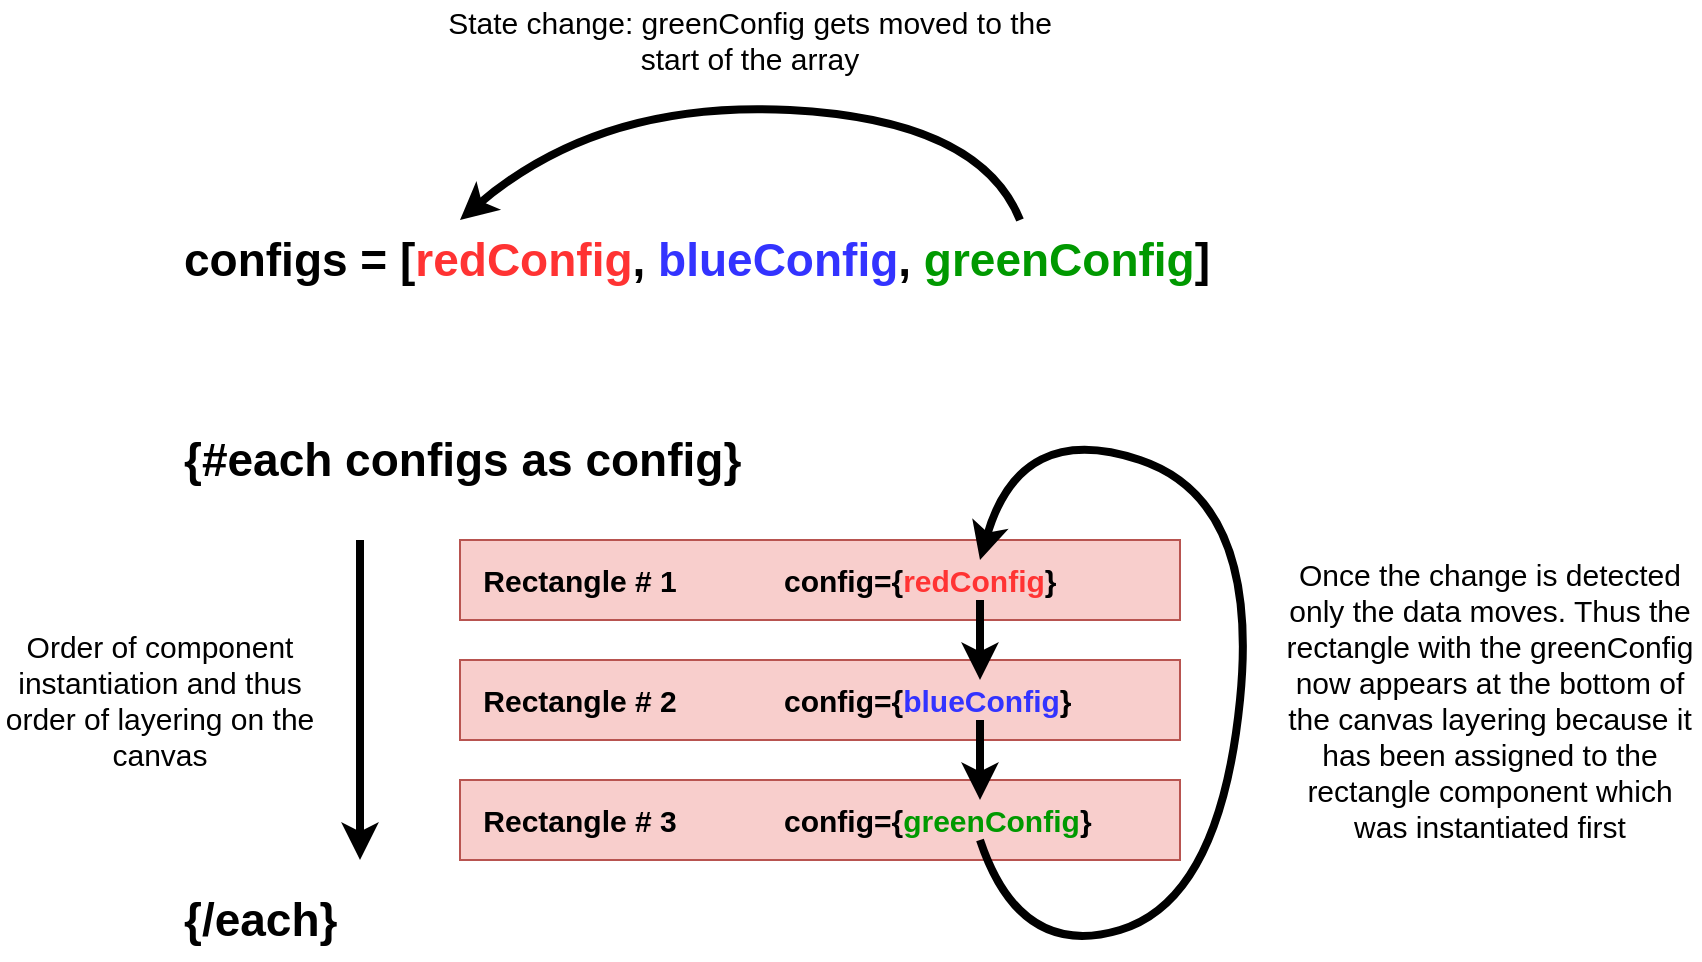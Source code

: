 <mxfile version="15.3.8" type="device"><diagram id="iGa0pMdZtK9TiaZoYT2s" name="Seite-1"><mxGraphModel dx="1278" dy="1136" grid="1" gridSize="10" guides="1" tooltips="1" connect="1" arrows="1" fold="1" page="1" pageScale="1" pageWidth="1654" pageHeight="1169" math="0" shadow="0"><root><mxCell id="0"/><mxCell id="1" parent="0"/><mxCell id="vYt93X9g1koc7m7s7wY3-3" value="" style="group" vertex="1" connectable="0" parent="1"><mxGeometry x="632" y="615" width="390" height="40" as="geometry"/></mxCell><mxCell id="vYt93X9g1koc7m7s7wY3-1" value="" style="rounded=0;whiteSpace=wrap;html=1;fillColor=#f8cecc;strokeColor=#b85450;" vertex="1" parent="vYt93X9g1koc7m7s7wY3-3"><mxGeometry width="360" height="40" as="geometry"/></mxCell><mxCell id="vYt93X9g1koc7m7s7wY3-2" value="&lt;b&gt;&lt;font style=&quot;font-size: 15px&quot;&gt;Rectangle # 1&lt;/font&gt;&lt;/b&gt;" style="text;html=1;strokeColor=none;fillColor=none;align=center;verticalAlign=middle;whiteSpace=wrap;rounded=0;" vertex="1" parent="vYt93X9g1koc7m7s7wY3-3"><mxGeometry y="10" width="120" height="20" as="geometry"/></mxCell><mxCell id="vYt93X9g1koc7m7s7wY3-16" value="&lt;b style=&quot;font-size: 15px&quot;&gt;&lt;font style=&quot;font-size: 15px&quot;&gt;config={&lt;font color=&quot;#ff3333&quot; style=&quot;font-size: 15px&quot;&gt;redConfig&lt;/font&gt;}&lt;/font&gt;&lt;/b&gt;" style="text;html=1;strokeColor=none;fillColor=none;align=left;verticalAlign=middle;whiteSpace=wrap;rounded=0;" vertex="1" parent="vYt93X9g1koc7m7s7wY3-3"><mxGeometry x="160" y="10" width="200" height="20" as="geometry"/></mxCell><mxCell id="vYt93X9g1koc7m7s7wY3-4" value="" style="group" vertex="1" connectable="0" parent="1"><mxGeometry x="632" y="675" width="360" height="40" as="geometry"/></mxCell><mxCell id="vYt93X9g1koc7m7s7wY3-5" value="" style="rounded=0;whiteSpace=wrap;html=1;fillColor=#f8cecc;strokeColor=#b85450;" vertex="1" parent="vYt93X9g1koc7m7s7wY3-4"><mxGeometry width="360" height="40" as="geometry"/></mxCell><mxCell id="vYt93X9g1koc7m7s7wY3-6" value="&lt;b&gt;&lt;font style=&quot;font-size: 15px&quot;&gt;Rectangle # 2&lt;/font&gt;&lt;/b&gt;" style="text;html=1;strokeColor=none;fillColor=none;align=center;verticalAlign=middle;whiteSpace=wrap;rounded=0;" vertex="1" parent="vYt93X9g1koc7m7s7wY3-4"><mxGeometry y="10" width="120" height="20" as="geometry"/></mxCell><mxCell id="vYt93X9g1koc7m7s7wY3-18" value="&lt;b style=&quot;font-size: 15px&quot;&gt;&lt;font style=&quot;font-size: 15px&quot;&gt;config={&lt;font style=&quot;font-size: 15px&quot; color=&quot;#3333ff&quot;&gt;blueConfig&lt;/font&gt;}&lt;/font&gt;&lt;/b&gt;" style="text;html=1;strokeColor=none;fillColor=none;align=left;verticalAlign=middle;whiteSpace=wrap;rounded=0;" vertex="1" parent="vYt93X9g1koc7m7s7wY3-4"><mxGeometry x="160" y="10" width="200" height="20" as="geometry"/></mxCell><mxCell id="vYt93X9g1koc7m7s7wY3-7" value="" style="group" vertex="1" connectable="0" parent="1"><mxGeometry x="632" y="735" width="360" height="40" as="geometry"/></mxCell><mxCell id="vYt93X9g1koc7m7s7wY3-8" value="" style="rounded=0;whiteSpace=wrap;html=1;fillColor=#f8cecc;strokeColor=#b85450;" vertex="1" parent="vYt93X9g1koc7m7s7wY3-7"><mxGeometry width="360" height="40" as="geometry"/></mxCell><mxCell id="vYt93X9g1koc7m7s7wY3-9" value="&lt;b&gt;&lt;font style=&quot;font-size: 15px&quot;&gt;Rectangle # 3&lt;/font&gt;&lt;/b&gt;" style="text;html=1;strokeColor=none;fillColor=none;align=center;verticalAlign=middle;whiteSpace=wrap;rounded=0;" vertex="1" parent="vYt93X9g1koc7m7s7wY3-7"><mxGeometry y="10" width="120" height="20" as="geometry"/></mxCell><mxCell id="vYt93X9g1koc7m7s7wY3-17" value="&lt;b style=&quot;font-size: 15px&quot;&gt;&lt;font style=&quot;font-size: 15px&quot;&gt;config={&lt;font style=&quot;font-size: 15px&quot; color=&quot;#009900&quot;&gt;greenConfig&lt;/font&gt;}&lt;/font&gt;&lt;/b&gt;" style="text;html=1;strokeColor=none;fillColor=none;align=left;verticalAlign=middle;whiteSpace=wrap;rounded=0;" vertex="1" parent="vYt93X9g1koc7m7s7wY3-7"><mxGeometry x="160" y="10" width="200" height="20" as="geometry"/></mxCell><mxCell id="vYt93X9g1koc7m7s7wY3-10" value="&lt;b&gt;&lt;font style=&quot;font-size: 23px&quot;&gt;{#each configs as config}&lt;/font&gt;&lt;/b&gt;" style="text;html=1;strokeColor=none;fillColor=none;align=left;verticalAlign=middle;whiteSpace=wrap;rounded=0;" vertex="1" parent="1"><mxGeometry x="492" y="555" width="320" height="40" as="geometry"/></mxCell><mxCell id="vYt93X9g1koc7m7s7wY3-11" value="&lt;b&gt;&lt;font style=&quot;font-size: 23px&quot;&gt;{/each}&lt;/font&gt;&lt;/b&gt;" style="text;html=1;strokeColor=none;fillColor=none;align=left;verticalAlign=middle;whiteSpace=wrap;rounded=0;" vertex="1" parent="1"><mxGeometry x="492" y="785" width="320" height="40" as="geometry"/></mxCell><mxCell id="vYt93X9g1koc7m7s7wY3-13" value="&lt;b&gt;&lt;font style=&quot;font-size: 23px&quot;&gt;configs = [&lt;font color=&quot;#ff3333&quot;&gt;redConfig&lt;/font&gt;, &lt;font color=&quot;#3333ff&quot;&gt;blueConfig&lt;/font&gt;, &lt;font color=&quot;#009900&quot;&gt;greenConfig&lt;/font&gt;]&lt;/font&gt;&lt;/b&gt;" style="text;html=1;strokeColor=none;fillColor=none;align=left;verticalAlign=middle;whiteSpace=wrap;rounded=0;" vertex="1" parent="1"><mxGeometry x="492" y="455" width="560" height="40" as="geometry"/></mxCell><mxCell id="vYt93X9g1koc7m7s7wY3-14" value="" style="endArrow=classic;html=1;strokeWidth=4;" edge="1" parent="1"><mxGeometry width="50" height="50" relative="1" as="geometry"><mxPoint x="582" y="615" as="sourcePoint"/><mxPoint x="582" y="775" as="targetPoint"/></mxGeometry></mxCell><mxCell id="vYt93X9g1koc7m7s7wY3-15" value="&lt;font style=&quot;font-size: 15px&quot;&gt;Order of component instantiation and thus order of layering on the canvas&lt;/font&gt;" style="text;html=1;strokeColor=none;fillColor=none;align=center;verticalAlign=middle;whiteSpace=wrap;rounded=0;rotation=0;" vertex="1" parent="1"><mxGeometry x="402" y="650" width="160" height="90" as="geometry"/></mxCell><mxCell id="vYt93X9g1koc7m7s7wY3-19" value="" style="curved=1;endArrow=classic;html=1;strokeWidth=4;exitX=0.75;exitY=0;exitDx=0;exitDy=0;entryX=0.25;entryY=0;entryDx=0;entryDy=0;strokeColor=#000000;" edge="1" parent="1" source="vYt93X9g1koc7m7s7wY3-13" target="vYt93X9g1koc7m7s7wY3-13"><mxGeometry width="50" height="50" relative="1" as="geometry"><mxPoint x="812" y="615" as="sourcePoint"/><mxPoint x="862" y="565" as="targetPoint"/><Array as="points"><mxPoint x="892" y="405"/><mxPoint x="702" y="395"/></Array></mxGeometry></mxCell><mxCell id="vYt93X9g1koc7m7s7wY3-20" value="&lt;font style=&quot;font-size: 15px&quot;&gt;State change: greenConfig gets moved to the start of the array&lt;/font&gt;" style="text;html=1;strokeColor=none;fillColor=none;align=center;verticalAlign=middle;whiteSpace=wrap;rounded=0;" vertex="1" parent="1"><mxGeometry x="612" y="345" width="330" height="40" as="geometry"/></mxCell><mxCell id="vYt93X9g1koc7m7s7wY3-21" value="" style="curved=1;endArrow=classic;html=1;strokeColor=#000000;strokeWidth=4;entryX=0.5;entryY=0;entryDx=0;entryDy=0;exitX=0.5;exitY=1;exitDx=0;exitDy=0;" edge="1" parent="1" source="vYt93X9g1koc7m7s7wY3-17" target="vYt93X9g1koc7m7s7wY3-16"><mxGeometry width="50" height="50" relative="1" as="geometry"><mxPoint x="902" y="795" as="sourcePoint"/><mxPoint x="862" y="585" as="targetPoint"/><Array as="points"><mxPoint x="912" y="825"/><mxPoint x="1012" y="795"/><mxPoint x="1032" y="595"/><mxPoint x="912" y="555"/></Array></mxGeometry></mxCell><mxCell id="vYt93X9g1koc7m7s7wY3-22" value="" style="endArrow=classic;html=1;strokeColor=#000000;strokeWidth=4;exitX=0.5;exitY=1;exitDx=0;exitDy=0;entryX=0.5;entryY=0;entryDx=0;entryDy=0;" edge="1" parent="1" source="vYt93X9g1koc7m7s7wY3-16" target="vYt93X9g1koc7m7s7wY3-18"><mxGeometry width="50" height="50" relative="1" as="geometry"><mxPoint x="832" y="675" as="sourcePoint"/><mxPoint x="882" y="625" as="targetPoint"/></mxGeometry></mxCell><mxCell id="vYt93X9g1koc7m7s7wY3-24" value="" style="endArrow=classic;html=1;strokeColor=#000000;strokeWidth=4;exitX=0.5;exitY=1;exitDx=0;exitDy=0;entryX=0.5;entryY=0;entryDx=0;entryDy=0;" edge="1" parent="1" source="vYt93X9g1koc7m7s7wY3-18" target="vYt93X9g1koc7m7s7wY3-17"><mxGeometry width="50" height="50" relative="1" as="geometry"><mxPoint x="842" y="765" as="sourcePoint"/><mxPoint x="892" y="715" as="targetPoint"/></mxGeometry></mxCell><mxCell id="vYt93X9g1koc7m7s7wY3-25" value="&lt;span style=&quot;font-size: 15px&quot;&gt;Once the change is detected only the data moves. Thus the rectangle with the greenConfig now appears at the bottom of the canvas layering because it has been assigned to the rectangle component which was instantiated first&lt;/span&gt;" style="text;html=1;strokeColor=none;fillColor=none;align=center;verticalAlign=middle;whiteSpace=wrap;rounded=0;" vertex="1" parent="1"><mxGeometry x="1042" y="615" width="210" height="160" as="geometry"/></mxCell></root></mxGraphModel></diagram></mxfile>